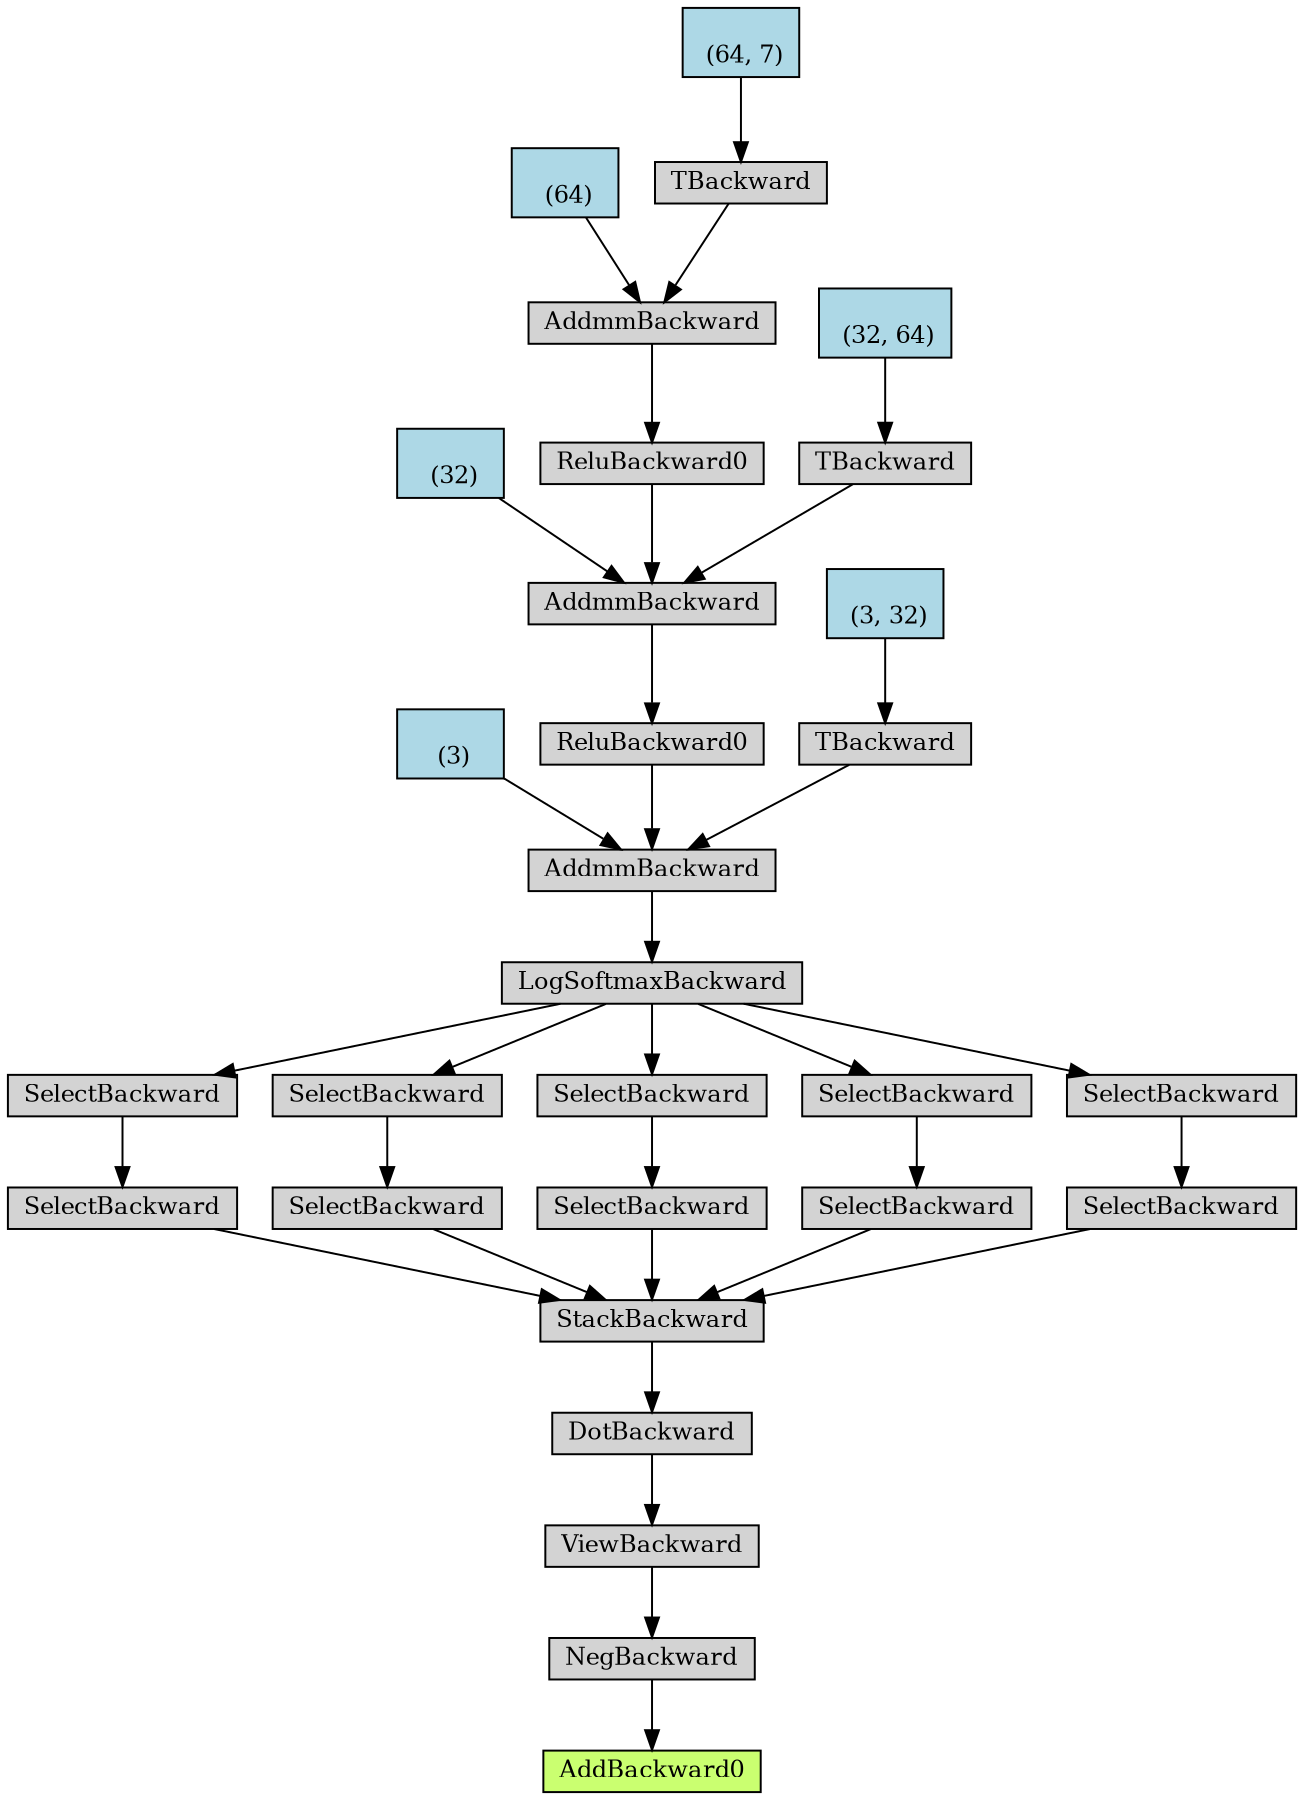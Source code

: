 digraph {
	graph [size="12,12"]
	node [align=left fontsize=12 height=0.2 ranksep=0.1 shape=box style=filled]
	2850228420464 [label=AddBackward0 fillcolor=darkolivegreen1]
	2850228420176 -> 2850228420464
	2850228420176 [label=NegBackward]
	2850228835856 -> 2850228420176
	2850228835856 [label=ViewBackward]
	2850228838064 -> 2850228835856
	2850228838064 [label=DotBackward]
	2850228835568 -> 2850228838064
	2850228835568 [label=StackBackward]
	2850228834416 -> 2850228835568
	2850228834416 [label=SelectBackward]
	2850228838256 -> 2850228834416
	2850228838256 [label=SelectBackward]
	2850228836192 -> 2850228838256
	2850228836192 [label=LogSoftmaxBackward]
	2850228836240 -> 2850228836192
	2850228836240 [label=AddmmBackward]
	2850228419696 -> 2850228836240
	2850228419696 [label="
 (3)" fillcolor=lightblue]
	2850228837536 -> 2850228836240
	2850228837536 [label=ReluBackward0]
	2850228836288 -> 2850228837536
	2850228836288 [label=AddmmBackward]
	2850228420512 -> 2850228836288
	2850228420512 [label="
 (32)" fillcolor=lightblue]
	2850228835040 -> 2850228836288
	2850228835040 [label=ReluBackward0]
	2850228836912 -> 2850228835040
	2850228836912 [label=AddmmBackward]
	2850228418304 -> 2850228836912
	2850228418304 [label="
 (64)" fillcolor=lightblue]
	2850228836816 -> 2850228836912
	2850228836816 [label=TBackward]
	2850228419408 -> 2850228836816
	2850228419408 [label="
 (64, 7)" fillcolor=lightblue]
	2850228837056 -> 2850228836288
	2850228837056 [label=TBackward]
	2850228418400 -> 2850228837056
	2850228418400 [label="
 (32, 64)" fillcolor=lightblue]
	2850228835472 -> 2850228836240
	2850228835472 [label=TBackward]
	2850228418256 -> 2850228835472
	2850228418256 [label="
 (3, 32)" fillcolor=lightblue]
	2850228836720 -> 2850228835568
	2850228836720 [label=SelectBackward]
	2850228835520 -> 2850228836720
	2850228835520 [label=SelectBackward]
	2850228836192 -> 2850228835520
	2850228836624 -> 2850228835568
	2850228836624 [label=SelectBackward]
	2850228838352 -> 2850228836624
	2850228838352 [label=SelectBackward]
	2850228836192 -> 2850228838352
	2850228834848 -> 2850228835568
	2850228834848 [label=SelectBackward]
	2850228837920 -> 2850228834848
	2850228837920 [label=SelectBackward]
	2850228836192 -> 2850228837920
	2850228834704 -> 2850228835568
	2850228834704 [label=SelectBackward]
	2850228835424 -> 2850228834704
	2850228835424 [label=SelectBackward]
	2850228836192 -> 2850228835424
}
